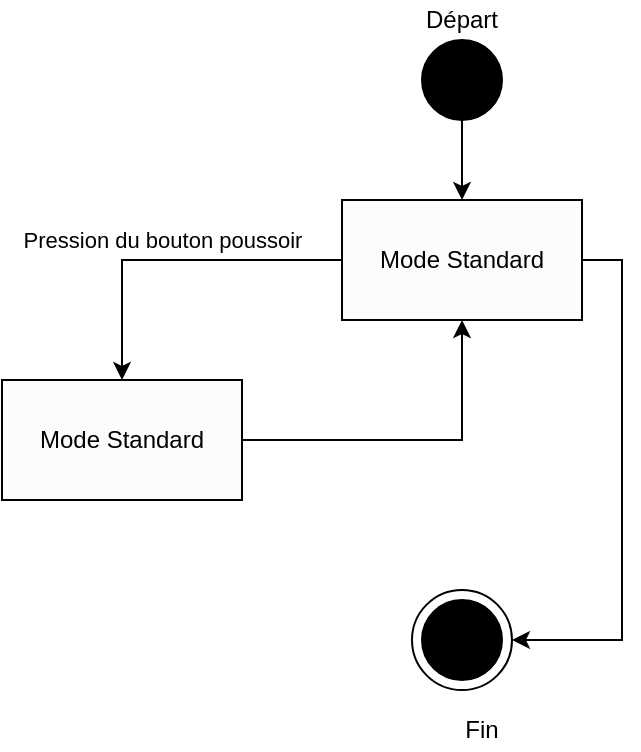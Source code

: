 <mxfile version="13.9.9" type="device"><diagram id="DRsVGOPHITAPwx6hGPOA" name="Page-1"><mxGraphModel dx="825" dy="473" grid="1" gridSize="10" guides="1" tooltips="1" connect="1" arrows="1" fold="1" page="1" pageScale="1" pageWidth="827" pageHeight="1169" math="0" shadow="0"><root><mxCell id="0"/><mxCell id="1" parent="0"/><mxCell id="wfAGg9XkcHa3eR8H7L6G-3" style="edgeStyle=orthogonalEdgeStyle;rounded=0;orthogonalLoop=1;jettySize=auto;html=1;entryX=0.5;entryY=0;entryDx=0;entryDy=0;" edge="1" parent="1" source="wfAGg9XkcHa3eR8H7L6G-1" target="wfAGg9XkcHa3eR8H7L6G-2"><mxGeometry relative="1" as="geometry"/></mxCell><mxCell id="wfAGg9XkcHa3eR8H7L6G-1" value="" style="ellipse;whiteSpace=wrap;html=1;aspect=fixed;fillColor=#000000;" vertex="1" parent="1"><mxGeometry x="380" y="30" width="40" height="40" as="geometry"/></mxCell><mxCell id="wfAGg9XkcHa3eR8H7L6G-5" style="edgeStyle=orthogonalEdgeStyle;rounded=0;orthogonalLoop=1;jettySize=auto;html=1;" edge="1" parent="1" source="wfAGg9XkcHa3eR8H7L6G-2" target="wfAGg9XkcHa3eR8H7L6G-4"><mxGeometry relative="1" as="geometry"/></mxCell><mxCell id="wfAGg9XkcHa3eR8H7L6G-6" value="Pression du bouton poussoir" style="edgeLabel;html=1;align=center;verticalAlign=middle;resizable=0;points=[];" vertex="1" connectable="0" parent="wfAGg9XkcHa3eR8H7L6G-5"><mxGeometry x="-0.184" y="1" relative="1" as="geometry"><mxPoint x="-20.67" y="-11" as="offset"/></mxGeometry></mxCell><mxCell id="wfAGg9XkcHa3eR8H7L6G-11" style="edgeStyle=orthogonalEdgeStyle;rounded=0;orthogonalLoop=1;jettySize=auto;html=1;entryX=1;entryY=0.5;entryDx=0;entryDy=0;" edge="1" parent="1" source="wfAGg9XkcHa3eR8H7L6G-2" target="wfAGg9XkcHa3eR8H7L6G-8"><mxGeometry relative="1" as="geometry"><Array as="points"><mxPoint x="480" y="140"/><mxPoint x="480" y="330"/></Array></mxGeometry></mxCell><mxCell id="wfAGg9XkcHa3eR8H7L6G-2" value="Mode Standard" style="rounded=0;whiteSpace=wrap;html=1;fillColor=#FCFCFC;" vertex="1" parent="1"><mxGeometry x="340" y="110" width="120" height="60" as="geometry"/></mxCell><mxCell id="wfAGg9XkcHa3eR8H7L6G-10" style="edgeStyle=orthogonalEdgeStyle;rounded=0;orthogonalLoop=1;jettySize=auto;html=1;" edge="1" parent="1" source="wfAGg9XkcHa3eR8H7L6G-4" target="wfAGg9XkcHa3eR8H7L6G-2"><mxGeometry relative="1" as="geometry"/></mxCell><mxCell id="wfAGg9XkcHa3eR8H7L6G-4" value="Mode Standard" style="rounded=0;whiteSpace=wrap;html=1;fillColor=#FCFCFC;" vertex="1" parent="1"><mxGeometry x="170" y="200" width="120" height="60" as="geometry"/></mxCell><mxCell id="wfAGg9XkcHa3eR8H7L6G-9" value="" style="group" vertex="1" connectable="0" parent="1"><mxGeometry x="375" y="305" width="50" height="50" as="geometry"/></mxCell><mxCell id="wfAGg9XkcHa3eR8H7L6G-7" value="" style="ellipse;whiteSpace=wrap;html=1;aspect=fixed;fillColor=#000000;" vertex="1" parent="wfAGg9XkcHa3eR8H7L6G-9"><mxGeometry x="5" y="5" width="40" height="40" as="geometry"/></mxCell><mxCell id="wfAGg9XkcHa3eR8H7L6G-8" value="" style="ellipse;whiteSpace=wrap;html=1;aspect=fixed;fillColor=none;" vertex="1" parent="wfAGg9XkcHa3eR8H7L6G-9"><mxGeometry width="50" height="50" as="geometry"/></mxCell><mxCell id="wfAGg9XkcHa3eR8H7L6G-13" value="Départ" style="text;html=1;strokeColor=none;fillColor=none;align=center;verticalAlign=middle;whiteSpace=wrap;rounded=0;" vertex="1" parent="1"><mxGeometry x="380" y="10" width="40" height="20" as="geometry"/></mxCell><mxCell id="wfAGg9XkcHa3eR8H7L6G-14" value="Fin" style="text;html=1;strokeColor=none;fillColor=none;align=center;verticalAlign=middle;whiteSpace=wrap;rounded=0;" vertex="1" parent="1"><mxGeometry x="390" y="365" width="40" height="20" as="geometry"/></mxCell></root></mxGraphModel></diagram></mxfile>